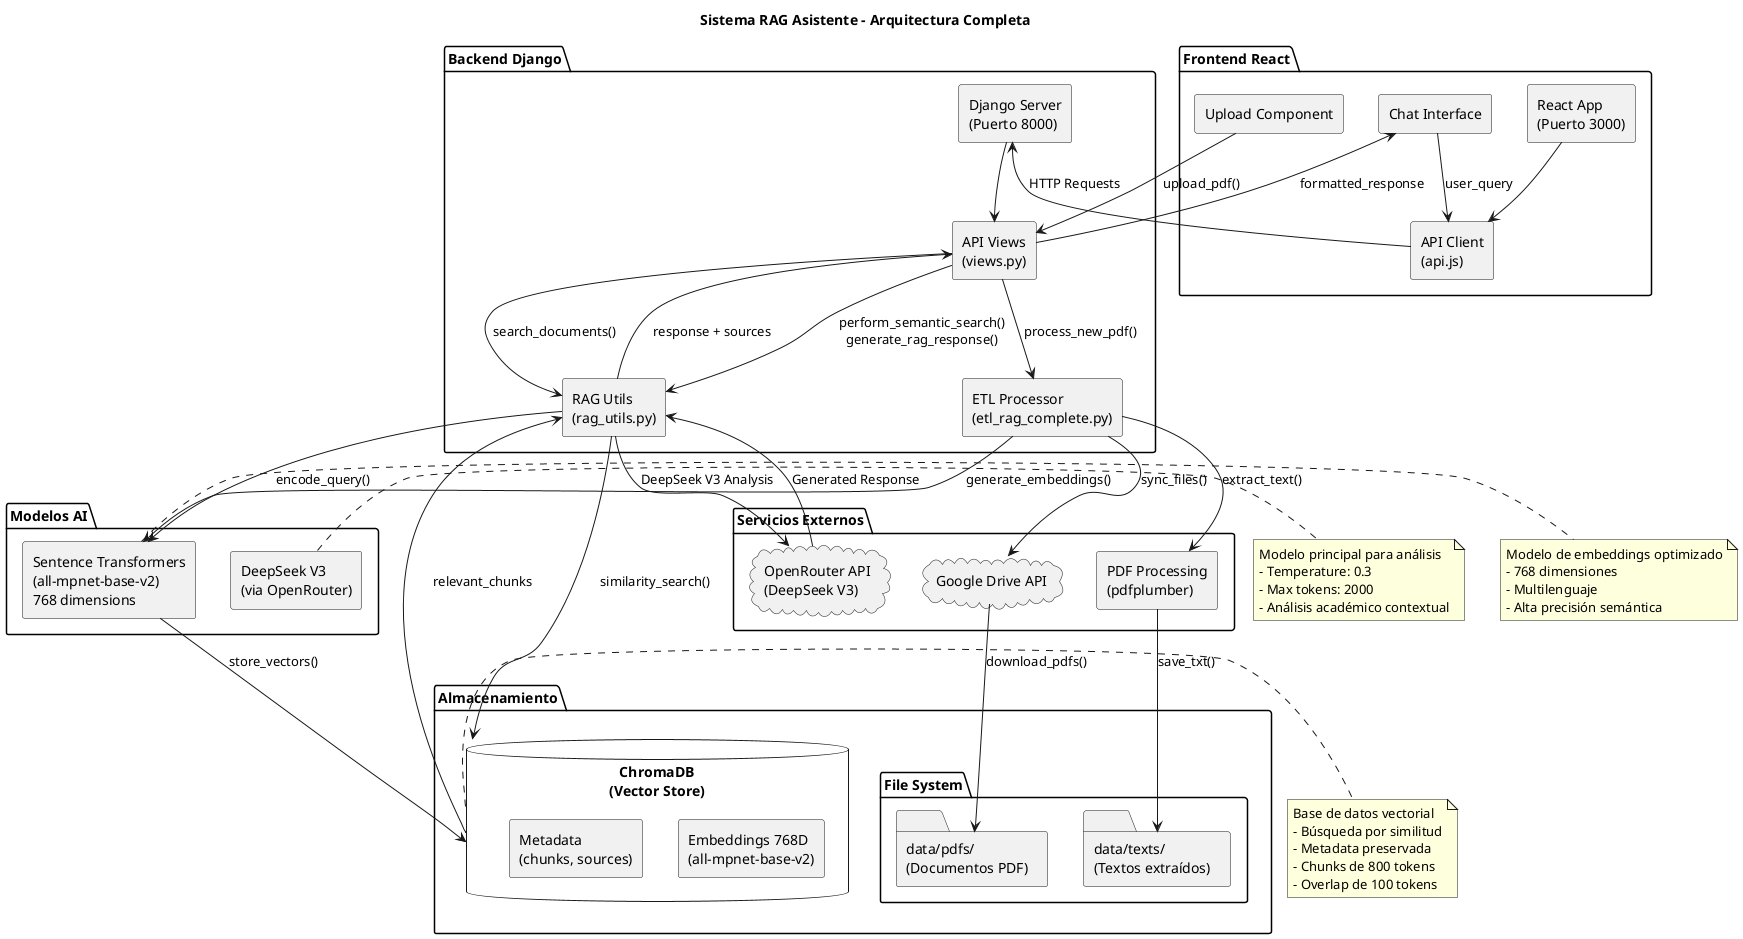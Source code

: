 @startuml Arquitectura_RAG_Completa
!define RECTANGLE class

title Sistema RAG Asistente - Arquitectura Completa

!define PRIMARY_COLOR #E3F2FD
!define SECONDARY_COLOR #BBDEFB
!define ACCENT_COLOR #2196F3
!define SUCCESS_COLOR #C8E6C9
!define WARNING_COLOR #FFF3E0

package "Frontend React" as frontend {
    rectangle "React App\n(Puerto 3000)" as react_app
    rectangle "API Client\n(api.js)" as api_client
    rectangle "Chat Interface" as chat_ui
    rectangle "Upload Component" as upload_comp
}

package "Backend Django" as backend {
    rectangle "Django Server\n(Puerto 8000)" as django_server
    rectangle "API Views\n(views.py)" as api_views
    rectangle "RAG Utils\n(rag_utils.py)" as rag_utils
    rectangle "ETL Processor\n(etl_rag_complete.py)" as etl_processor
}

package "Almacenamiento" as storage {
    database "ChromaDB\n(Vector Store)" as chromadb {
        rectangle "Embeddings 768D\n(all-mpnet-base-v2)" as embeddings
        rectangle "Metadata\n(chunks, sources)" as metadata
    }
    
    folder "File System" as filesystem {
        folder "data/pdfs/\n(Documentos PDF)" as pdfs_folder
        folder "data/texts/\n(Textos extraídos)" as texts_folder
    }
}

package "Servicios Externos" as external {
    cloud "Google Drive API" as google_drive
    cloud "OpenRouter API\n(DeepSeek V3)" as openrouter
    rectangle "PDF Processing\n(pdfplumber)" as pdf_processor
}

package "Modelos AI" as ai_models {
    rectangle "Sentence Transformers\n(all-mpnet-base-v2)\n768 dimensions" as embedding_model
    rectangle "DeepSeek V3\n(via OpenRouter)" as deepseek_model
}

' Conexiones principales
react_app --> api_client
api_client --> django_server : "HTTP Requests"
django_server --> api_views
api_views --> rag_utils : "perform_semantic_search()\ngenerate_rag_response()"

' Flujo de búsqueda
rag_utils --> embedding_model : "encode_query()"
rag_utils --> chromadb : "similarity_search()"
chromadb --> rag_utils : "relevant_chunks"
rag_utils --> openrouter : "DeepSeek V3 Analysis"
openrouter --> rag_utils : "Generated Response"

' Flujo ETL
etl_processor --> google_drive : "sync_files()"
google_drive --> pdfs_folder : "download_pdfs()"
etl_processor --> pdf_processor : "extract_text()"
pdf_processor --> texts_folder : "save_txt()"
etl_processor --> embedding_model : "generate_embeddings()"
embedding_model --> chromadb : "store_vectors()"

' Flujo de consulta usuario
chat_ui --> api_client : "user_query"
api_views --> rag_utils : "search_documents()"
rag_utils --> api_views : "response + sources"
api_views --> chat_ui : "formatted_response"

' Flujo de upload
upload_comp --> api_views : "upload_pdf()"
api_views --> etl_processor : "process_new_pdf()"

note right of deepseek_model
  Modelo principal para análisis
  - Temperature: 0.3
  - Max tokens: 2000
  - Análisis académico contextual
end note

note right of embedding_model
  Modelo de embeddings optimizado
  - 768 dimensiones
  - Multilenguaje
  - Alta precisión semántica
end note

note right of chromadb
  Base de datos vectorial
  - Búsqueda por similitud
  - Metadata preservada
  - Chunks de 800 tokens
  - Overlap de 100 tokens
end note

@enduml